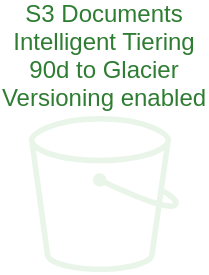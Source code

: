 <?xml version="1.0" encoding="UTF-8"?>
<mxfile version="22.1.11">
  <diagram name="BMC Network Architecture - PNG Level" id="advanced_network">
    <mxGraphModel dx="2500" dy="1600" grid="1" gridSize="10" guides="1" tooltips="1" connect="1" arrows="1" fold="1" page="1" pageScale="1" pageWidth="1600" pageHeight="1200">
      <root>
        <mxCell id="0"/>
        <mxCell id="1" parent="0"/>
        
        <!-- Título Principal -->
        <mxCell id="main_title" value="BMC Network Architecture - PNG Level" style="text;html=1;strokeColor=none;fillColor=none;align=center;verticalAlign=middle;whiteSpace=wrap;rounded=0;fontSize=20;fontStyle=1;fontColor=#1976D2;" vertex="1" parent="1">
          <mxGeometry x="500" y="10" width="600" height="40" as="geometry"/>
        </mxCell>
        <!-- AWS Cloud Container (como Cluster en PNG) -->
        <mxCell id="aws_cloud_3001" value="AWS Cloud - us-east-1" style="fillColor=#E3F2FD;strokeColor=#1976D2;dashed=1;verticalAlign=top;fontStyle=1;fontSize=16;fontColor=#1976D2;labelPosition=center;verticalLabelPosition=top;align=center;" vertex="1" parent="1">
          <mxGeometry x="50" y="70" width="1500" height="1000" as="geometry"/>
        </mxCell>
        <mxCell id="internet_3002" value="Internet&#10;Global Access" style="shape=mxgraph.aws4.internet;labelPosition=bottom;verticalLabelPosition=top;align=center;verticalAlign=bottom;fillColor=#FFFFFF;strokeColor=#1976D2;fontColor=#1976D2;" vertex="1" parent="1">
          <mxGeometry x="100" y="120" width="78" height="78" as="geometry"/>
        </mxCell>
        <mxCell id="users_3003" value="BMC Users&#10;10K Concurrent&#10;Multi-device" style="shape=mxgraph.aws4.users;labelPosition=bottom;verticalLabelPosition=top;align=center;verticalAlign=bottom;fillColor=#E3F2FD;strokeColor=#1976D2;fontColor=#0D47A1;" vertex="1" parent="aws_cloud_3002">
          <mxGeometry x="50" y="80" width="78" height="78" as="geometry"/>
        </mxCell>
        <mxCell id="cloudfront_3004" value="CloudFront CDN&#10;200+ edge locations&#10;SSL/TLS 1.3&#10;Gzip compression" style="shape=mxgraph.aws4.cloudfront;labelPosition=bottom;verticalLabelPosition=top;align=center;verticalAlign=bottom;fillColor=#E3F2FD;strokeColor=#1976D2;fontColor=#0D47A1;" vertex="1" parent="aws_cloud_3002">
          <mxGeometry x="250" y="80" width="78" height="78" as="geometry"/>
        </mxCell>
        <mxCell id="waf_3005" value="AWS WAF&#10;DDoS protection&#10;Geo blocking&#10;Rate limiting: 2K/s" style="shape=mxgraph.aws4.waf;labelPosition=bottom;verticalLabelPosition=top;align=center;verticalAlign=bottom;fillColor=#FFEBEE;strokeColor=#D32F2F;fontColor=#B71C1C;" vertex="1" parent="aws_cloud_3002">
          <mxGeometry x="450" y="80" width="78" height="78" as="geometry"/>
        </mxCell>
        <mxCell id="api_gateway_3006" value="API Gateway&#10;10K req/s throttle&#10;Caching: 300s TTL&#10;Custom authorizers" style="shape=mxgraph.aws4.api_gateway;labelPosition=bottom;verticalLabelPosition=top;align=center;verticalAlign=bottom;fillColor=#E3F2FD;strokeColor=#1976D2;fontColor=#0D47A1;" vertex="1" parent="aws_cloud_3002">
          <mxGeometry x="650" y="80" width="78" height="78" as="geometry"/>
        </mxCell>
        <!-- VPC Container (como Cluster VPC en PNG) -->
        <mxCell id="vpc_3007" value="VPC 10.0.0.0/16 - Multi-AZ" style="fillColor=#F5F5F5;strokeColor=#666666;dashed=1;verticalAlign=top;fontStyle=1;fontSize=14;fontColor=#666666;" vertex="1" parent="aws_cloud_3001">
          <mxGeometry x="100" y="250" width="1200" height="650" as="geometry"/>
        </mxCell>
        <!-- AZ us-east-1a Container -->
        <mxCell id="az_1a_3008" value="Availability Zone us-east-1a" style="fillColor=#E8F5E8;strokeColor=#4CAF50;dashed=1;verticalAlign=top;fontStyle=1;fontSize=12;fontColor=#2E7D32;" vertex="1" parent="vpc_3007">
          <mxGeometry x="50" y="50" width="500" height="250" as="geometry"/>
        </mxCell>
        <mxCell id="public_1a_3009" value="Public Subnet&#10;10.0.1.0/24" style="fillColor=#E8F5E8;strokeColor=#4CAF50;dashed=2;verticalAlign=top;fontSize=10;fontColor=#2E7D32;" vertex="1" parent="az_1a_3008">
          <mxGeometry x="20" y="30" width="200" height="80" as="geometry"/>
        </mxCell>
        <mxCell id="private_1a_3010" value="Private Subnet&#10;10.0.10.0/24" style="fillColor=#FFF3E0;strokeColor=#FF9800;dashed=2;verticalAlign=top;fontSize=10;fontColor=#E65100;" vertex="1" parent="az_1a_3008">
          <mxGeometry x="20" y="130" width="200" height="80" as="geometry"/>
        </mxCell>
        <!-- AZ us-east-1b Container -->
        <mxCell id="az_1b_3011" value="Availability Zone us-east-1b" style="fillColor=#FFF3E0;strokeColor=#FF9800;dashed=1;verticalAlign=top;fontStyle=1;fontSize=12;fontColor=#E65100;" vertex="1" parent="vpc_3007">
          <mxGeometry x="600" y="50" width="500" height="250" as="geometry"/>
        </mxCell>
        <mxCell id="public_1b_3012" value="Public Subnet&#10;10.0.2.0/24" style="fillColor=#FFF3E0;strokeColor=#FF9800;dashed=2;verticalAlign=top;fontSize=10;fontColor=#E65100;" vertex="1" parent="az_1b_3011">
          <mxGeometry x="20" y="30" width="200" height="80" as="geometry"/>
        </mxCell>
        <mxCell id="private_1b_3013" value="Private Subnet&#10;10.0.11.0/24" style="fillColor=#E8F5E8;strokeColor=#4CAF50;dashed=2;verticalAlign=top;fontSize=10;fontColor=#2E7D32;" vertex="1" parent="az_1b_3011">
          <mxGeometry x="20" y="130" width="200" height="80" as="geometry"/>
        </mxCell>
        <mxCell id="invoice_service_3014" value="Invoice Service&#10;2vCPU/4GB&#10;Blue/Green deploy&#10;Health checks" style="shape=mxgraph.aws4.fargate;labelPosition=bottom;verticalLabelPosition=top;align=center;verticalAlign=bottom;fillColor=#FFF3E0;strokeColor=#FF9800;fontColor=#E65100;" vertex="1" parent="private_1a_3010">
          <mxGeometry x="50" y="20" width="60" height="60" as="geometry"/>
        </mxCell>
        <mxCell id="product_service_3015" value="Product Service&#10;4vCPU/8GB&#10;60M products&#10;Elasticsearch" style="shape=mxgraph.aws4.fargate;labelPosition=bottom;verticalLabelPosition=top;align=center;verticalAlign=bottom;fillColor=#FFF3E0;strokeColor=#FF9800;fontColor=#E65100;" vertex="1" parent="private_1a_3010">
          <mxGeometry x="130" y="20" width="60" height="60" as="geometry"/>
        </mxCell>
        <mxCell id="ocr_service_3016" value="OCR Service&#10;4vCPU/8GB&#10;Textract integration&#10;95% accuracy" style="shape=mxgraph.aws4.fargate;labelPosition=bottom;verticalLabelPosition=top;align=center;verticalAlign=bottom;fillColor=#FFF3E0;strokeColor=#FF9800;fontColor=#E65100;" vertex="1" parent="private_1b_3015">
          <mxGeometry x="50" y="20" width="60" height="60" as="geometry"/>
        </mxCell>
        <mxCell id="commission_service_3017" value="Commission Service&#10;2vCPU/4GB&#10;DIAN compliance&#10;Audit trail" style="shape=mxgraph.aws4.fargate;labelPosition=bottom;verticalLabelPosition=top;align=center;verticalAlign=bottom;fillColor=#FFF3E0;strokeColor=#FF9800;fontColor=#E65100;" vertex="1" parent="private_1b_3015">
          <mxGeometry x="130" y="20" width="60" height="60" as="geometry"/>
        </mxCell>
        <!-- Isolated Subnet para datos -->
        <mxCell id="isolated_subnet_3018" value="Isolated Subnet - Database Tier&#10;10.0.20.0/24 and 10.0.21.0/24" style="fillColor=#E8F5E8;strokeColor=#4CAF50;dashed=1;verticalAlign=top;fontSize=12;fontColor=#2E7D32;" vertex="1" parent="vpc_3008">
          <mxGeometry x="200" y="400" width="800" height="200" as="geometry"/>
        </mxCell>
        <mxCell id="rds_primary_3019" value="RDS Primary&#10;PostgreSQL 14&#10;db.r6g.2xlarge&#10;35-day backup&#10;Performance Insights" style="shape=mxgraph.aws4.rds;labelPosition=bottom;verticalLabelPosition=top;align=center;verticalAlign=bottom;fillColor=#E8F5E8;strokeColor=#4CAF50;fontColor=#2E7D32;" vertex="1" parent="isolated_subnet_3018">
          <mxGeometry x="100" y="80" width="78" height="78" as="geometry"/>
        </mxCell>
        <mxCell id="rds_replica_3020" value="RDS Standby&#10;us-east-1b&#10;Cross-AZ replication&#10;Promotion ready" style="shape=mxgraph.aws4.rds;labelPosition=bottom;verticalLabelPosition=top;align=center;verticalAlign=bottom;fillColor=#E8F5E8;strokeColor=#4CAF50;fontColor=#2E7D32;" vertex="1" parent="isolated_subnet_3018">
          <mxGeometry x="300" y="80" width="78" height="78" as="geometry"/>
        </mxCell>
        <mxCell id="redis_cache_3021" value="ElastiCache Redis&#10;6 nodes (3 shards)&#10;Multi-AZ&#10;99.9% availability" style="shape=mxgraph.aws4.elasticache;labelPosition=bottom;verticalLabelPosition=top;align=center;verticalAlign=bottom;fillColor=#E8F5E8;strokeColor=#4CAF50;fontColor=#2E7D32;" vertex="1" parent="isolated_subnet_3018">
          <mxGeometry x="500" y="80" width="78" height="78" as="geometry"/>
        </mxCell>
        <mxCell id="s3_storage_3022" value="S3 Documents&#10;Intelligent Tiering&#10;90d to Glacier&#10;Versioning enabled" style="shape=mxgraph.aws4.s3;labelPosition=bottom;verticalLabelPosition=top;align=center;verticalAlign=bottom;fillColor=#E8F5E8;strokeColor=#4CAF50;fontColor=#2E7D32;" vertex="1" parent="aws_cloud_3008">
          <mxGeometry x="1350" y="200" width="78" height="78" as="geometry"/>
        </mxCell>
        <mxCell id="conn_internet_users" style="edgeStyle=orthogonalEdgeStyle;rounded=0;orthogonalLoop=1;jettySize=auto;html=1;strokeColor=#1976D2;strokeWidth=2;" edge="1" parent="1" source="internet_3007" target="users_3008">
          <mxGeometry relative="1" as="geometry"/>
        </mxCell>
        <mxCell id="label_internet_users" value="HTTPS&#10;Global Access" style="edgeLabel;html=1;align=center;verticalAlign=middle;resizable=0;points=[];fontSize=10;fontColor=#1976D2;fontStyle=1;" vertex="1" connectable="0" parent="conn_internet_users">
          <mxGeometry x="-0.1" y="1" relative="1" as="geometry"><mxPoint as="offset"/></mxGeometry>
        </mxCell>
        <mxCell id="conn_users_cf" style="edgeStyle=orthogonalEdgeStyle;rounded=0;orthogonalLoop=1;jettySize=auto;html=1;strokeColor=#1976D2;strokeWidth=2;" edge="1" parent="1" source="users_3008" target="cloudfront_3009">
          <mxGeometry relative="1" as="geometry"/>
        </mxCell>
        <mxCell id="label_users_cf" value="Web Traffic&#10;200+ Locations" style="edgeLabel;html=1;align=center;verticalAlign=middle;resizable=0;points=[];fontSize=10;fontColor=#1976D2;fontStyle=1;" vertex="1" connectable="0" parent="conn_users_cf">
          <mxGeometry x="-0.1" y="1" relative="1" as="geometry"><mxPoint as="offset"/></mxGeometry>
        </mxCell>
        <mxCell id="conn_cf_waf" style="edgeStyle=orthogonalEdgeStyle;rounded=0;orthogonalLoop=1;jettySize=auto;html=1;strokeColor=#D32F2F;strokeWidth=3;" edge="1" parent="1" source="cloudfront_3009" target="waf_3010">
          <mxGeometry relative="1" as="geometry"/>
        </mxCell>
        <mxCell id="label_cf_waf" value="Security Filter&#10;DDoS Protection" style="edgeLabel;html=1;align=center;verticalAlign=middle;resizable=0;points=[];fontSize=10;fontColor=#D32F2F;fontStyle=1;" vertex="1" connectable="0" parent="conn_cf_waf">
          <mxGeometry x="-0.1" y="1" relative="1" as="geometry"><mxPoint as="offset"/></mxGeometry>
        </mxCell>
        <mxCell id="conn_waf_api" style="edgeStyle=orthogonalEdgeStyle;rounded=0;orthogonalLoop=1;jettySize=auto;html=1;strokeColor=#1976D2;strokeWidth=2;" edge="1" parent="1" source="waf_3010" target="api_gateway_3011">
          <mxGeometry relative="1" as="geometry"/>
        </mxCell>
        <mxCell id="label_waf_api" value="Clean Traffic&#10;10K req/s" style="edgeLabel;html=1;align=center;verticalAlign=middle;resizable=0;points=[];fontSize=10;fontColor=#1976D2;fontStyle=1;" vertex="1" connectable="0" parent="conn_waf_api">
          <mxGeometry x="-0.1" y="1" relative="1" as="geometry"><mxPoint as="offset"/></mxGeometry>
        </mxCell>
        <mxCell id="conn_api_invoice" style="edgeStyle=orthogonalEdgeStyle;rounded=0;orthogonalLoop=1;jettySize=auto;html=1;strokeColor=#FF9800;strokeWidth=2;" edge="1" parent="1" source="api_gateway_3011" target="invoice_service_3015">
          <mxGeometry relative="1" as="geometry"/>
        </mxCell>
        <mxCell id="label_api_invoice" value="Route&#10;/invoices" style="edgeLabel;html=1;align=center;verticalAlign=middle;resizable=0;points=[];fontSize=10;fontColor=#FF9800;fontStyle=1;" vertex="1" connectable="0" parent="conn_api_invoice">
          <mxGeometry x="-0.1" y="1" relative="1" as="geometry"><mxPoint as="offset"/></mxGeometry>
        </mxCell>
        <mxCell id="conn_invoice_rds" style="edgeStyle=orthogonalEdgeStyle;rounded=0;orthogonalLoop=1;jettySize=auto;html=1;strokeColor=#4CAF50;strokeWidth=2;" edge="1" parent="1" source="invoice_service_3015" target="rds_primary_3018">
          <mxGeometry relative="1" as="geometry"/>
        </mxCell>
        <mxCell id="label_invoice_rds" value="Database&#10;Write Ops" style="edgeLabel;html=1;align=center;verticalAlign=middle;resizable=0;points=[];fontSize=10;fontColor=#4CAF50;fontStyle=1;" vertex="1" connectable="0" parent="conn_invoice_rds">
          <mxGeometry x="-0.1" y="1" relative="1" as="geometry"><mxPoint as="offset"/></mxGeometry>
        </mxCell>
      </root>
    </mxGraphModel>
  </diagram>
</mxfile>